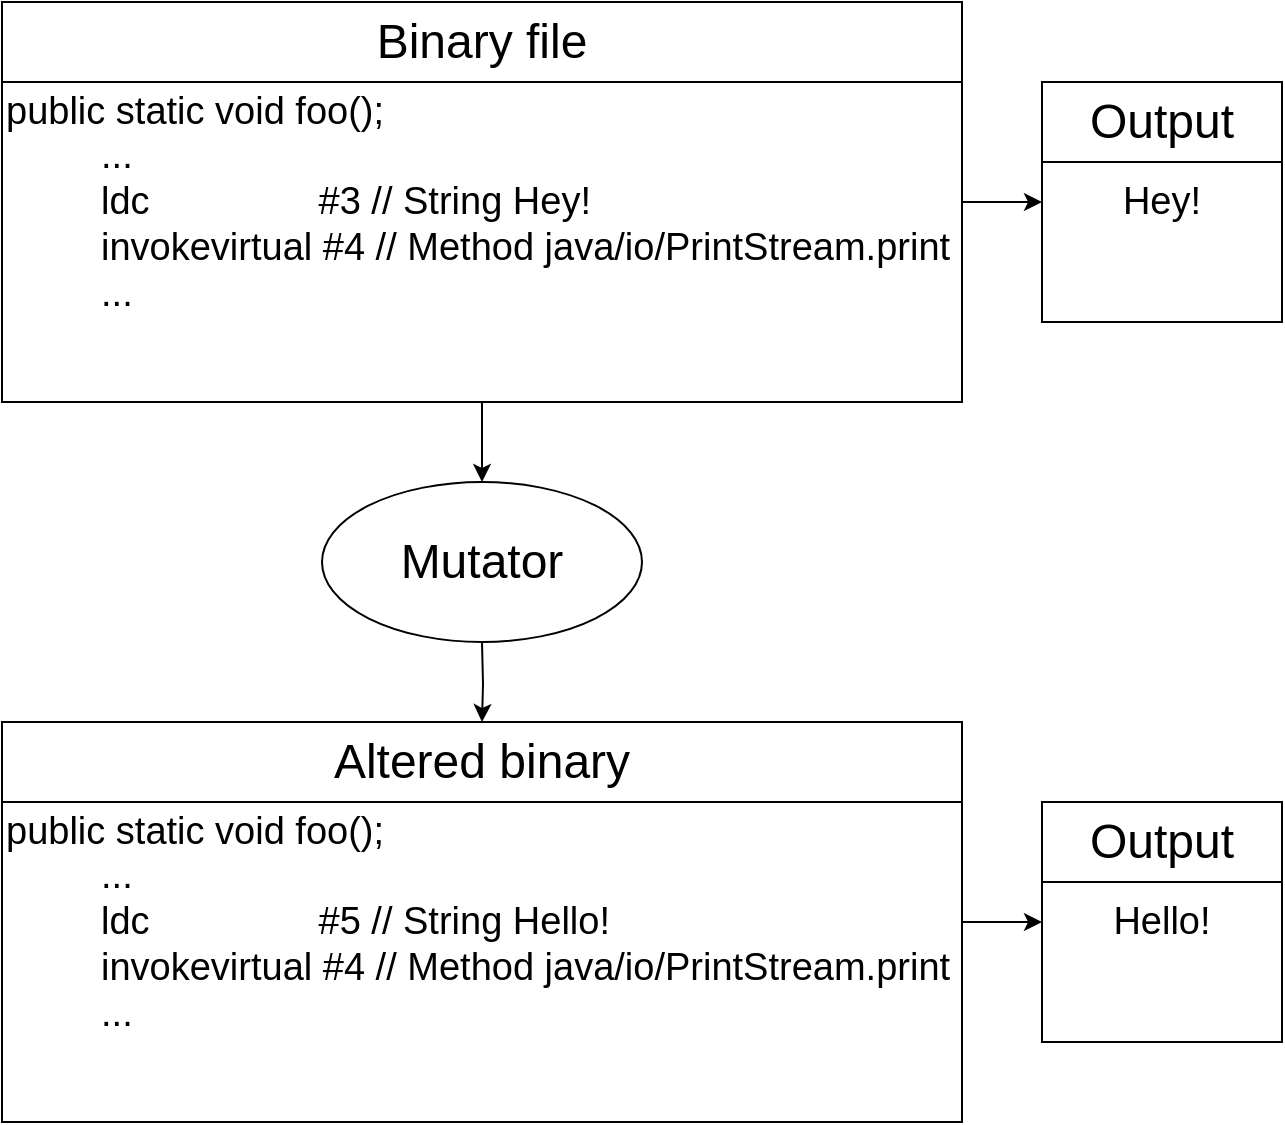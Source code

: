 <mxfile version="24.4.6" type="device">
  <diagram name="Страница — 1" id="S1zprvmX7qB8q43ITRpL">
    <mxGraphModel dx="1434" dy="844" grid="1" gridSize="10" guides="1" tooltips="1" connect="1" arrows="1" fold="1" page="1" pageScale="1" pageWidth="827" pageHeight="1169" math="0" shadow="0">
      <root>
        <mxCell id="0" />
        <mxCell id="1" parent="0" />
        <mxCell id="ZeiI7TENAjiPy1Runrpk-15" value="&lt;font style=&quot;font-size: 19px;&quot;&gt;Hello!&lt;/font&gt;" style="rounded=0;whiteSpace=wrap;html=1;" vertex="1" parent="1">
          <mxGeometry x="560" y="440" width="120" height="120" as="geometry" />
        </mxCell>
        <mxCell id="ZeiI7TENAjiPy1Runrpk-9" value="" style="edgeStyle=orthogonalEdgeStyle;rounded=0;orthogonalLoop=1;jettySize=auto;html=1;" edge="1" parent="1" source="ZeiI7TENAjiPy1Runrpk-6">
          <mxGeometry relative="1" as="geometry">
            <mxPoint x="280" y="280" as="targetPoint" />
          </mxGeometry>
        </mxCell>
        <mxCell id="ZeiI7TENAjiPy1Runrpk-22" style="edgeStyle=orthogonalEdgeStyle;rounded=0;orthogonalLoop=1;jettySize=auto;html=1;entryX=0;entryY=0.5;entryDx=0;entryDy=0;" edge="1" parent="1" source="ZeiI7TENAjiPy1Runrpk-6" target="ZeiI7TENAjiPy1Runrpk-20">
          <mxGeometry relative="1" as="geometry" />
        </mxCell>
        <mxCell id="ZeiI7TENAjiPy1Runrpk-6" value="&lt;div style=&quot;font-size: 19px;&quot;&gt;&lt;font style=&quot;font-size: 19px;&quot;&gt;public static void foo();&lt;/font&gt;&lt;/div&gt;&lt;div style=&quot;font-size: 19px;&quot;&gt;&lt;font style=&quot;font-size: 19px;&quot;&gt;&amp;nbsp; &amp;nbsp; &amp;nbsp; &amp;nbsp; &amp;nbsp;...&lt;/font&gt;&lt;/div&gt;&lt;div style=&quot;font-size: 19px;&quot;&gt;&lt;font style=&quot;font-size: 19px;&quot;&gt;&amp;nbsp; &amp;nbsp; &amp;nbsp; &amp;nbsp; &amp;nbsp;ldc&amp;nbsp; &amp;nbsp; &amp;nbsp; &amp;nbsp; &amp;nbsp; &amp;nbsp; &amp;nbsp; &amp;nbsp; #3 // String Hey!&lt;/font&gt;&lt;/div&gt;&lt;div style=&quot;font-size: 19px;&quot;&gt;&lt;font style=&quot;font-size: 19px;&quot;&gt;&amp;nbsp; &amp;nbsp; &amp;nbsp; &amp;nbsp; &amp;nbsp;invokevirtual #4 // Method java/io/PrintStream.print&lt;/font&gt;&lt;/div&gt;&lt;div style=&quot;font-size: 19px;&quot;&gt;&lt;font style=&quot;font-size: 19px;&quot;&gt;&amp;nbsp; &amp;nbsp; &amp;nbsp; &amp;nbsp; &amp;nbsp;...&lt;/font&gt;&lt;/div&gt;" style="rounded=0;whiteSpace=wrap;html=1;align=left;" vertex="1" parent="1">
          <mxGeometry x="40" y="40" width="480" height="200" as="geometry" />
        </mxCell>
        <mxCell id="ZeiI7TENAjiPy1Runrpk-1" value="&lt;font style=&quot;font-size: 24px;&quot;&gt;Binary file&lt;/font&gt;" style="rounded=0;whiteSpace=wrap;html=1;" vertex="1" parent="1">
          <mxGeometry x="40" y="40" width="480" height="40" as="geometry" />
        </mxCell>
        <mxCell id="ZeiI7TENAjiPy1Runrpk-10" value="" style="edgeStyle=orthogonalEdgeStyle;rounded=0;orthogonalLoop=1;jettySize=auto;html=1;" edge="1" parent="1" target="ZeiI7TENAjiPy1Runrpk-8">
          <mxGeometry relative="1" as="geometry">
            <mxPoint x="280" y="360" as="sourcePoint" />
          </mxGeometry>
        </mxCell>
        <mxCell id="ZeiI7TENAjiPy1Runrpk-19" style="edgeStyle=orthogonalEdgeStyle;rounded=0;orthogonalLoop=1;jettySize=auto;html=1;exitX=1;exitY=0.5;exitDx=0;exitDy=0;entryX=0;entryY=0.5;entryDx=0;entryDy=0;" edge="1" parent="1" source="ZeiI7TENAjiPy1Runrpk-7" target="ZeiI7TENAjiPy1Runrpk-15">
          <mxGeometry relative="1" as="geometry" />
        </mxCell>
        <mxCell id="ZeiI7TENAjiPy1Runrpk-7" value="&lt;div style=&quot;font-size: 19px;&quot;&gt;&lt;font style=&quot;font-size: 19px;&quot;&gt;public static void foo();&lt;/font&gt;&lt;/div&gt;&lt;div style=&quot;font-size: 19px;&quot;&gt;&lt;font style=&quot;font-size: 19px;&quot;&gt;&amp;nbsp; &amp;nbsp; &amp;nbsp; &amp;nbsp; &amp;nbsp;...&lt;/font&gt;&lt;/div&gt;&lt;div style=&quot;font-size: 19px;&quot;&gt;&lt;font style=&quot;font-size: 19px;&quot;&gt;&amp;nbsp; &amp;nbsp; &amp;nbsp; &amp;nbsp; &amp;nbsp;ldc&amp;nbsp; &amp;nbsp; &amp;nbsp; &amp;nbsp; &amp;nbsp; &amp;nbsp; &amp;nbsp; &amp;nbsp; #5 // String Hello!&lt;/font&gt;&lt;/div&gt;&lt;div style=&quot;font-size: 19px;&quot;&gt;&lt;font style=&quot;font-size: 19px;&quot;&gt;&amp;nbsp; &amp;nbsp; &amp;nbsp; &amp;nbsp; &amp;nbsp;invokevirtual #4 // Method java/io/PrintStream.print&lt;/font&gt;&lt;/div&gt;&lt;div style=&quot;font-size: 19px;&quot;&gt;&lt;font style=&quot;font-size: 19px;&quot;&gt;&amp;nbsp; &amp;nbsp; &amp;nbsp; &amp;nbsp; &amp;nbsp;...&lt;/font&gt;&lt;/div&gt;" style="rounded=0;whiteSpace=wrap;html=1;align=left;" vertex="1" parent="1">
          <mxGeometry x="40" y="400" width="480" height="200" as="geometry" />
        </mxCell>
        <mxCell id="ZeiI7TENAjiPy1Runrpk-8" value="&lt;span style=&quot;font-size: 24px;&quot;&gt;Altered binary&lt;/span&gt;" style="rounded=0;whiteSpace=wrap;html=1;" vertex="1" parent="1">
          <mxGeometry x="40" y="400" width="480" height="40" as="geometry" />
        </mxCell>
        <mxCell id="ZeiI7TENAjiPy1Runrpk-13" value="&lt;font style=&quot;font-size: 24px;&quot;&gt;Output&lt;/font&gt;" style="whiteSpace=wrap;html=1;align=center;rounded=0;" vertex="1" parent="1">
          <mxGeometry x="560" y="440" width="120" height="40" as="geometry" />
        </mxCell>
        <mxCell id="ZeiI7TENAjiPy1Runrpk-20" value="&lt;font style=&quot;font-size: 19px;&quot;&gt;Hey!&lt;/font&gt;" style="rounded=0;whiteSpace=wrap;html=1;" vertex="1" parent="1">
          <mxGeometry x="560" y="80" width="120" height="120" as="geometry" />
        </mxCell>
        <mxCell id="ZeiI7TENAjiPy1Runrpk-21" value="&lt;font style=&quot;font-size: 24px;&quot;&gt;Output&lt;/font&gt;" style="whiteSpace=wrap;html=1;align=center;rounded=0;" vertex="1" parent="1">
          <mxGeometry x="560" y="80" width="120" height="40" as="geometry" />
        </mxCell>
        <mxCell id="ZeiI7TENAjiPy1Runrpk-24" value="&lt;span style=&quot;font-size: 24px;&quot;&gt;Mutator&lt;/span&gt;" style="ellipse;whiteSpace=wrap;html=1;" vertex="1" parent="1">
          <mxGeometry x="200" y="280" width="160" height="80" as="geometry" />
        </mxCell>
      </root>
    </mxGraphModel>
  </diagram>
</mxfile>
